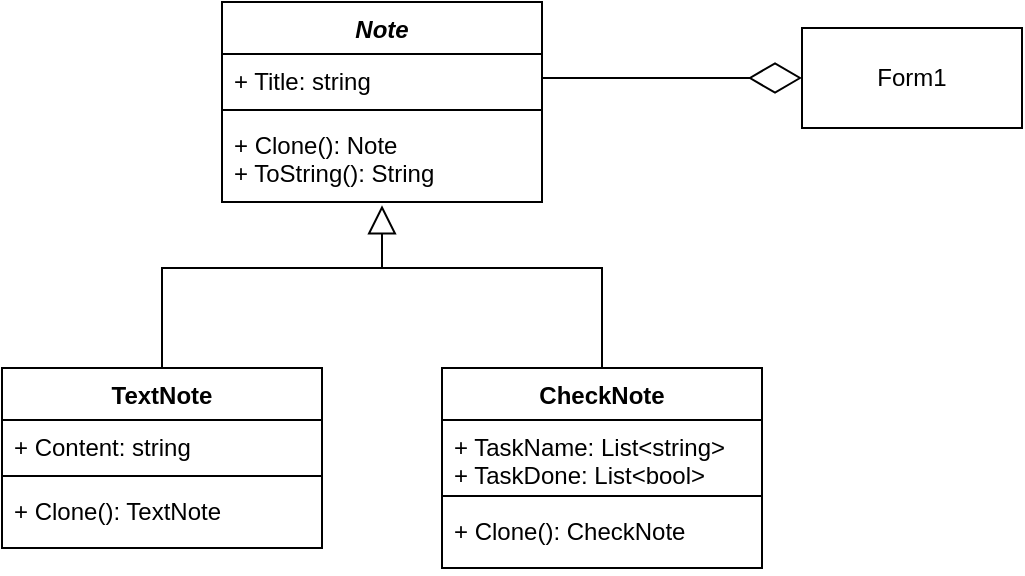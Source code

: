 <?xml version="1.0" encoding="UTF-8"?>
<mxfile version="26.0.16">
  <diagram name="Страница — 1" id="gvRJDstmyFgIA0z9oE4y">
    <mxGraphModel dx="1434" dy="738" grid="1" gridSize="10" guides="1" tooltips="1" connect="1" arrows="1" fold="1" page="1" pageScale="1" pageWidth="827" pageHeight="1169" math="0" shadow="0">
      <root>
        <mxCell id="0" />
        <mxCell id="1" parent="0" />
        <mxCell id="fReP7fZssJOE6YV-KqaQ-1" value="&lt;i&gt;Note&lt;/i&gt;" style="swimlane;fontStyle=1;align=center;verticalAlign=top;childLayout=stackLayout;horizontal=1;startSize=26;horizontalStack=0;resizeParent=1;resizeParentMax=0;resizeLast=0;collapsible=1;marginBottom=0;whiteSpace=wrap;html=1;" parent="1" vertex="1">
          <mxGeometry x="270" y="317" width="160" height="100" as="geometry" />
        </mxCell>
        <mxCell id="fReP7fZssJOE6YV-KqaQ-2" value="+ Title: string" style="text;strokeColor=none;fillColor=none;align=left;verticalAlign=top;spacingLeft=4;spacingRight=4;overflow=hidden;rotatable=0;points=[[0,0.5],[1,0.5]];portConstraint=eastwest;whiteSpace=wrap;html=1;" parent="fReP7fZssJOE6YV-KqaQ-1" vertex="1">
          <mxGeometry y="26" width="160" height="24" as="geometry" />
        </mxCell>
        <mxCell id="fReP7fZssJOE6YV-KqaQ-3" value="" style="line;strokeWidth=1;fillColor=none;align=left;verticalAlign=middle;spacingTop=-1;spacingLeft=3;spacingRight=3;rotatable=0;labelPosition=right;points=[];portConstraint=eastwest;strokeColor=inherit;" parent="fReP7fZssJOE6YV-KqaQ-1" vertex="1">
          <mxGeometry y="50" width="160" height="8" as="geometry" />
        </mxCell>
        <mxCell id="fReP7fZssJOE6YV-KqaQ-4" value="+ Clone(): Note&lt;div&gt;+ ToString(): String&lt;/div&gt;" style="text;strokeColor=none;fillColor=none;align=left;verticalAlign=top;spacingLeft=4;spacingRight=4;overflow=hidden;rotatable=0;points=[[0,0.5],[1,0.5]];portConstraint=eastwest;whiteSpace=wrap;html=1;" parent="fReP7fZssJOE6YV-KqaQ-1" vertex="1">
          <mxGeometry y="58" width="160" height="42" as="geometry" />
        </mxCell>
        <mxCell id="fReP7fZssJOE6YV-KqaQ-5" value="Form1" style="html=1;whiteSpace=wrap;" parent="1" vertex="1">
          <mxGeometry x="560" y="330" width="110" height="50" as="geometry" />
        </mxCell>
        <mxCell id="fReP7fZssJOE6YV-KqaQ-6" value="" style="endArrow=diamondThin;endFill=0;endSize=24;html=1;rounded=0;entryX=0;entryY=0.5;entryDx=0;entryDy=0;exitX=1;exitY=0.5;exitDx=0;exitDy=0;" parent="1" source="fReP7fZssJOE6YV-KqaQ-2" target="fReP7fZssJOE6YV-KqaQ-5" edge="1">
          <mxGeometry width="160" relative="1" as="geometry">
            <mxPoint x="470" y="407" as="sourcePoint" />
            <mxPoint x="490" y="377" as="targetPoint" />
          </mxGeometry>
        </mxCell>
        <mxCell id="fReP7fZssJOE6YV-KqaQ-7" value="" style="endArrow=block;endFill=0;endSize=12;html=1;rounded=0;entryX=0.5;entryY=1.038;entryDx=0;entryDy=0;entryPerimeter=0;exitX=0.5;exitY=0;exitDx=0;exitDy=0;edgeStyle=orthogonalEdgeStyle;" parent="1" source="fReP7fZssJOE6YV-KqaQ-8" target="fReP7fZssJOE6YV-KqaQ-4" edge="1">
          <mxGeometry width="160" relative="1" as="geometry">
            <mxPoint x="330" y="380" as="sourcePoint" />
            <mxPoint x="490" y="380" as="targetPoint" />
            <Array as="points">
              <mxPoint x="240" y="450" />
              <mxPoint x="350" y="450" />
            </Array>
          </mxGeometry>
        </mxCell>
        <mxCell id="fReP7fZssJOE6YV-KqaQ-8" value="TextNote" style="swimlane;fontStyle=1;align=center;verticalAlign=top;childLayout=stackLayout;horizontal=1;startSize=26;horizontalStack=0;resizeParent=1;resizeParentMax=0;resizeLast=0;collapsible=1;marginBottom=0;whiteSpace=wrap;html=1;" parent="1" vertex="1">
          <mxGeometry x="160" y="500" width="160" height="90" as="geometry" />
        </mxCell>
        <mxCell id="fReP7fZssJOE6YV-KqaQ-9" value="+ Content: string" style="text;strokeColor=none;fillColor=none;align=left;verticalAlign=top;spacingLeft=4;spacingRight=4;overflow=hidden;rotatable=0;points=[[0,0.5],[1,0.5]];portConstraint=eastwest;whiteSpace=wrap;html=1;" parent="fReP7fZssJOE6YV-KqaQ-8" vertex="1">
          <mxGeometry y="26" width="160" height="24" as="geometry" />
        </mxCell>
        <mxCell id="fReP7fZssJOE6YV-KqaQ-10" value="" style="line;strokeWidth=1;fillColor=none;align=left;verticalAlign=middle;spacingTop=-1;spacingLeft=3;spacingRight=3;rotatable=0;labelPosition=right;points=[];portConstraint=eastwest;strokeColor=inherit;" parent="fReP7fZssJOE6YV-KqaQ-8" vertex="1">
          <mxGeometry y="50" width="160" height="8" as="geometry" />
        </mxCell>
        <mxCell id="fReP7fZssJOE6YV-KqaQ-11" value="+ Clone(): TextNote" style="text;strokeColor=none;fillColor=none;align=left;verticalAlign=top;spacingLeft=4;spacingRight=4;overflow=hidden;rotatable=0;points=[[0,0.5],[1,0.5]];portConstraint=eastwest;whiteSpace=wrap;html=1;" parent="fReP7fZssJOE6YV-KqaQ-8" vertex="1">
          <mxGeometry y="58" width="160" height="32" as="geometry" />
        </mxCell>
        <mxCell id="fReP7fZssJOE6YV-KqaQ-18" style="edgeStyle=orthogonalEdgeStyle;rounded=0;orthogonalLoop=1;jettySize=auto;html=1;exitX=0.5;exitY=0;exitDx=0;exitDy=0;endArrow=none;endFill=0;startFill=0;" parent="1" source="fReP7fZssJOE6YV-KqaQ-12" edge="1">
          <mxGeometry relative="1" as="geometry">
            <mxPoint x="350" y="450" as="targetPoint" />
            <Array as="points">
              <mxPoint x="460" y="450" />
            </Array>
          </mxGeometry>
        </mxCell>
        <mxCell id="fReP7fZssJOE6YV-KqaQ-12" value="CheckNote" style="swimlane;fontStyle=1;align=center;verticalAlign=top;childLayout=stackLayout;horizontal=1;startSize=26;horizontalStack=0;resizeParent=1;resizeParentMax=0;resizeLast=0;collapsible=1;marginBottom=0;whiteSpace=wrap;html=1;" parent="1" vertex="1">
          <mxGeometry x="380" y="500" width="160" height="100" as="geometry" />
        </mxCell>
        <mxCell id="fReP7fZssJOE6YV-KqaQ-13" value="+ TaskName: List&amp;lt;string&amp;gt;&lt;div&gt;+ TaskDone: List&amp;lt;bool&amp;gt;&lt;/div&gt;" style="text;strokeColor=none;fillColor=none;align=left;verticalAlign=top;spacingLeft=4;spacingRight=4;overflow=hidden;rotatable=0;points=[[0,0.5],[1,0.5]];portConstraint=eastwest;whiteSpace=wrap;html=1;" parent="fReP7fZssJOE6YV-KqaQ-12" vertex="1">
          <mxGeometry y="26" width="160" height="34" as="geometry" />
        </mxCell>
        <mxCell id="fReP7fZssJOE6YV-KqaQ-14" value="" style="line;strokeWidth=1;fillColor=none;align=left;verticalAlign=middle;spacingTop=-1;spacingLeft=3;spacingRight=3;rotatable=0;labelPosition=right;points=[];portConstraint=eastwest;strokeColor=inherit;" parent="fReP7fZssJOE6YV-KqaQ-12" vertex="1">
          <mxGeometry y="60" width="160" height="8" as="geometry" />
        </mxCell>
        <mxCell id="fReP7fZssJOE6YV-KqaQ-15" value="+ Clone(): CheckNote&lt;div&gt;&lt;br&gt;&lt;/div&gt;" style="text;strokeColor=none;fillColor=none;align=left;verticalAlign=top;spacingLeft=4;spacingRight=4;overflow=hidden;rotatable=0;points=[[0,0.5],[1,0.5]];portConstraint=eastwest;whiteSpace=wrap;html=1;" parent="fReP7fZssJOE6YV-KqaQ-12" vertex="1">
          <mxGeometry y="68" width="160" height="32" as="geometry" />
        </mxCell>
      </root>
    </mxGraphModel>
  </diagram>
</mxfile>
